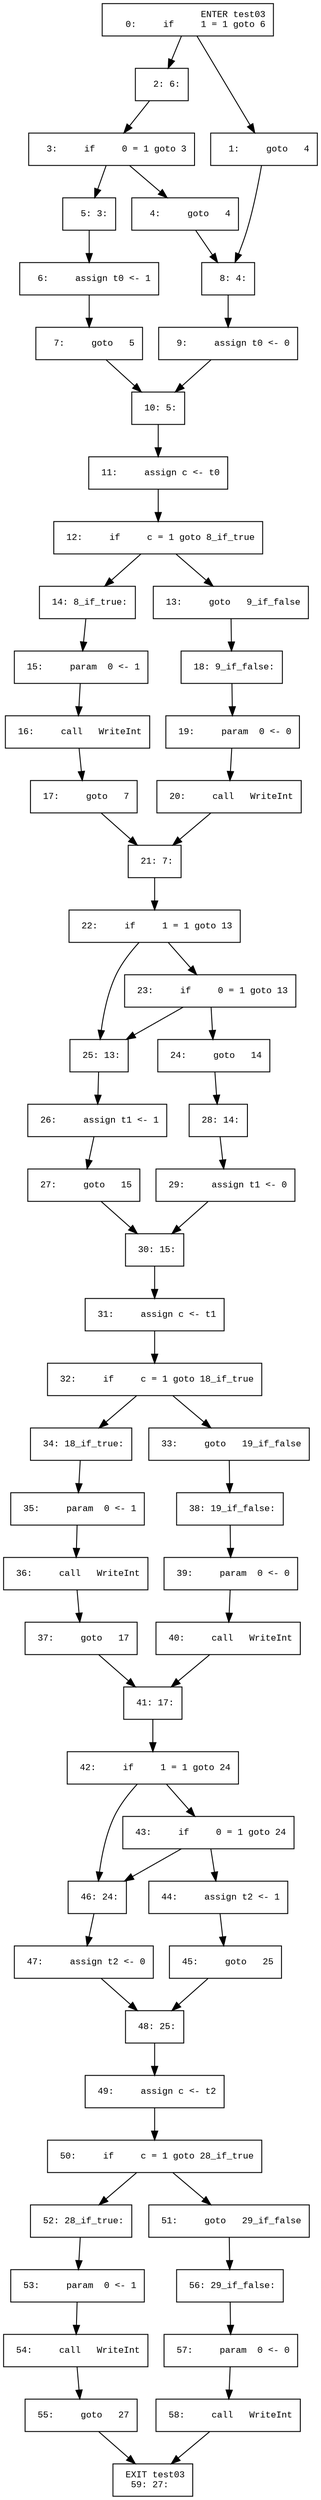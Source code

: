 digraph CfgInterProc {
  graph [fontname="Times New Roman",fontsize=10];
  node  [fontname="Courier New",fontsize=10];
  edge  [fontname="Times New Roman",fontsize=10];
// scope 'test03'
node2 [label=" ENTER test03\r   0:     if     1 = 1 goto 6\l",shape=box];
node2 -> node4;
node2 -> node3;
node3 [label="  1:     goto   4\l",shape=box];
node3 -> node10;
node4 [label="  2: 6:\l",shape=box];
node4 -> node5;
node5 [label="  3:     if     0 = 1 goto 3\l",shape=box];
node5 -> node7;
node5 -> node6;
node6 [label="  4:     goto   4\l",shape=box];
node6 -> node10;
node7 [label="  5: 3:\l",shape=box];
node7 -> node8;
node8 [label="  6:     assign t0 <- 1\l",shape=box];
node8 -> node9;
node9 [label="  7:     goto   5\l",shape=box];
node9 -> node12;
node10 [label="  8: 4:\l",shape=box];
node10 -> node11;
node11 [label="  9:     assign t0 <- 0\l",shape=box];
node11 -> node12;
node12 [label=" 10: 5:\l",shape=box];
node12 -> node13;
node13 [label=" 11:     assign c <- t0\l",shape=box];
node13 -> node14;
node14 [label=" 12:     if     c = 1 goto 8_if_true\l",shape=box];
node14 -> node16;
node14 -> node15;
node15 [label=" 13:     goto   9_if_false\l",shape=box];
node15 -> node20;
node16 [label=" 14: 8_if_true:\l",shape=box];
node16 -> node17;
node17 [label=" 15:     param  0 <- 1\l",shape=box];
node17 -> node18;
node18 [label=" 16:     call   WriteInt\l",shape=box];
node18 -> node19;
node19 [label=" 17:     goto   7\l",shape=box];
node19 -> node23;
node20 [label=" 18: 9_if_false:\l",shape=box];
node20 -> node21;
node21 [label=" 19:     param  0 <- 0\l",shape=box];
node21 -> node22;
node22 [label=" 20:     call   WriteInt\l",shape=box];
node22 -> node23;
node23 [label=" 21: 7:\l",shape=box];
node23 -> node24;
node24 [label=" 22:     if     1 = 1 goto 13\l",shape=box];
node24 -> node27;
node24 -> node25;
node25 [label=" 23:     if     0 = 1 goto 13\l",shape=box];
node25 -> node27;
node25 -> node26;
node26 [label=" 24:     goto   14\l",shape=box];
node26 -> node30;
node27 [label=" 25: 13:\l",shape=box];
node27 -> node28;
node28 [label=" 26:     assign t1 <- 1\l",shape=box];
node28 -> node29;
node29 [label=" 27:     goto   15\l",shape=box];
node29 -> node32;
node30 [label=" 28: 14:\l",shape=box];
node30 -> node31;
node31 [label=" 29:     assign t1 <- 0\l",shape=box];
node31 -> node32;
node32 [label=" 30: 15:\l",shape=box];
node32 -> node33;
node33 [label=" 31:     assign c <- t1\l",shape=box];
node33 -> node34;
node34 [label=" 32:     if     c = 1 goto 18_if_true\l",shape=box];
node34 -> node36;
node34 -> node35;
node35 [label=" 33:     goto   19_if_false\l",shape=box];
node35 -> node40;
node36 [label=" 34: 18_if_true:\l",shape=box];
node36 -> node37;
node37 [label=" 35:     param  0 <- 1\l",shape=box];
node37 -> node38;
node38 [label=" 36:     call   WriteInt\l",shape=box];
node38 -> node39;
node39 [label=" 37:     goto   17\l",shape=box];
node39 -> node43;
node40 [label=" 38: 19_if_false:\l",shape=box];
node40 -> node41;
node41 [label=" 39:     param  0 <- 0\l",shape=box];
node41 -> node42;
node42 [label=" 40:     call   WriteInt\l",shape=box];
node42 -> node43;
node43 [label=" 41: 17:\l",shape=box];
node43 -> node44;
node44 [label=" 42:     if     1 = 1 goto 24\l",shape=box];
node44 -> node48;
node44 -> node45;
node45 [label=" 43:     if     0 = 1 goto 24\l",shape=box];
node45 -> node48;
node45 -> node46;
node46 [label=" 44:     assign t2 <- 1\l",shape=box];
node46 -> node47;
node47 [label=" 45:     goto   25\l",shape=box];
node47 -> node50;
node48 [label=" 46: 24:\l",shape=box];
node48 -> node49;
node49 [label=" 47:     assign t2 <- 0\l",shape=box];
node49 -> node50;
node50 [label=" 48: 25:\l",shape=box];
node50 -> node51;
node51 [label=" 49:     assign c <- t2\l",shape=box];
node51 -> node52;
node52 [label=" 50:     if     c = 1 goto 28_if_true\l",shape=box];
node52 -> node54;
node52 -> node53;
node53 [label=" 51:     goto   29_if_false\l",shape=box];
node53 -> node58;
node54 [label=" 52: 28_if_true:\l",shape=box];
node54 -> node55;
node55 [label=" 53:     param  0 <- 1\l",shape=box];
node55 -> node56;
node56 [label=" 54:     call   WriteInt\l",shape=box];
node56 -> node57;
node57 [label=" 55:     goto   27\l",shape=box];
node57 -> node61;
node58 [label=" 56: 29_if_false:\l",shape=box];
node58 -> node59;
node59 [label=" 57:     param  0 <- 0\l",shape=box];
node59 -> node60;
node60 [label=" 58:     call   WriteInt\l",shape=box];
node60 -> node61;
node61 [label=" EXIT test03\r  59: 27:\l",shape=box];
}

